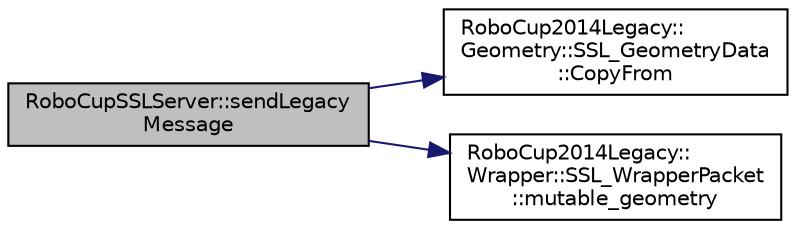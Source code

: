 digraph "RoboCupSSLServer::sendLegacyMessage"
{
 // INTERACTIVE_SVG=YES
  edge [fontname="Helvetica",fontsize="10",labelfontname="Helvetica",labelfontsize="10"];
  node [fontname="Helvetica",fontsize="10",shape=record];
  rankdir="LR";
  Node1 [label="RoboCupSSLServer::sendLegacy\lMessage",height=0.2,width=0.4,color="black", fillcolor="grey75", style="filled", fontcolor="black"];
  Node1 -> Node2 [color="midnightblue",fontsize="10",style="solid",fontname="Helvetica"];
  Node2 [label="RoboCup2014Legacy::\lGeometry::SSL_GeometryData\l::CopyFrom",height=0.2,width=0.4,color="black", fillcolor="white", style="filled",URL="$d8/d7b/class_robo_cup2014_legacy_1_1_geometry_1_1_s_s_l___geometry_data.html#a842872e33bdb1d89da3d3e5943224bcc"];
  Node1 -> Node3 [color="midnightblue",fontsize="10",style="solid",fontname="Helvetica"];
  Node3 [label="RoboCup2014Legacy::\lWrapper::SSL_WrapperPacket\l::mutable_geometry",height=0.2,width=0.4,color="black", fillcolor="white", style="filled",URL="$d6/d23/class_robo_cup2014_legacy_1_1_wrapper_1_1_s_s_l___wrapper_packet.html#ac98d0440eec8c2005032f8e9293de47e"];
}
